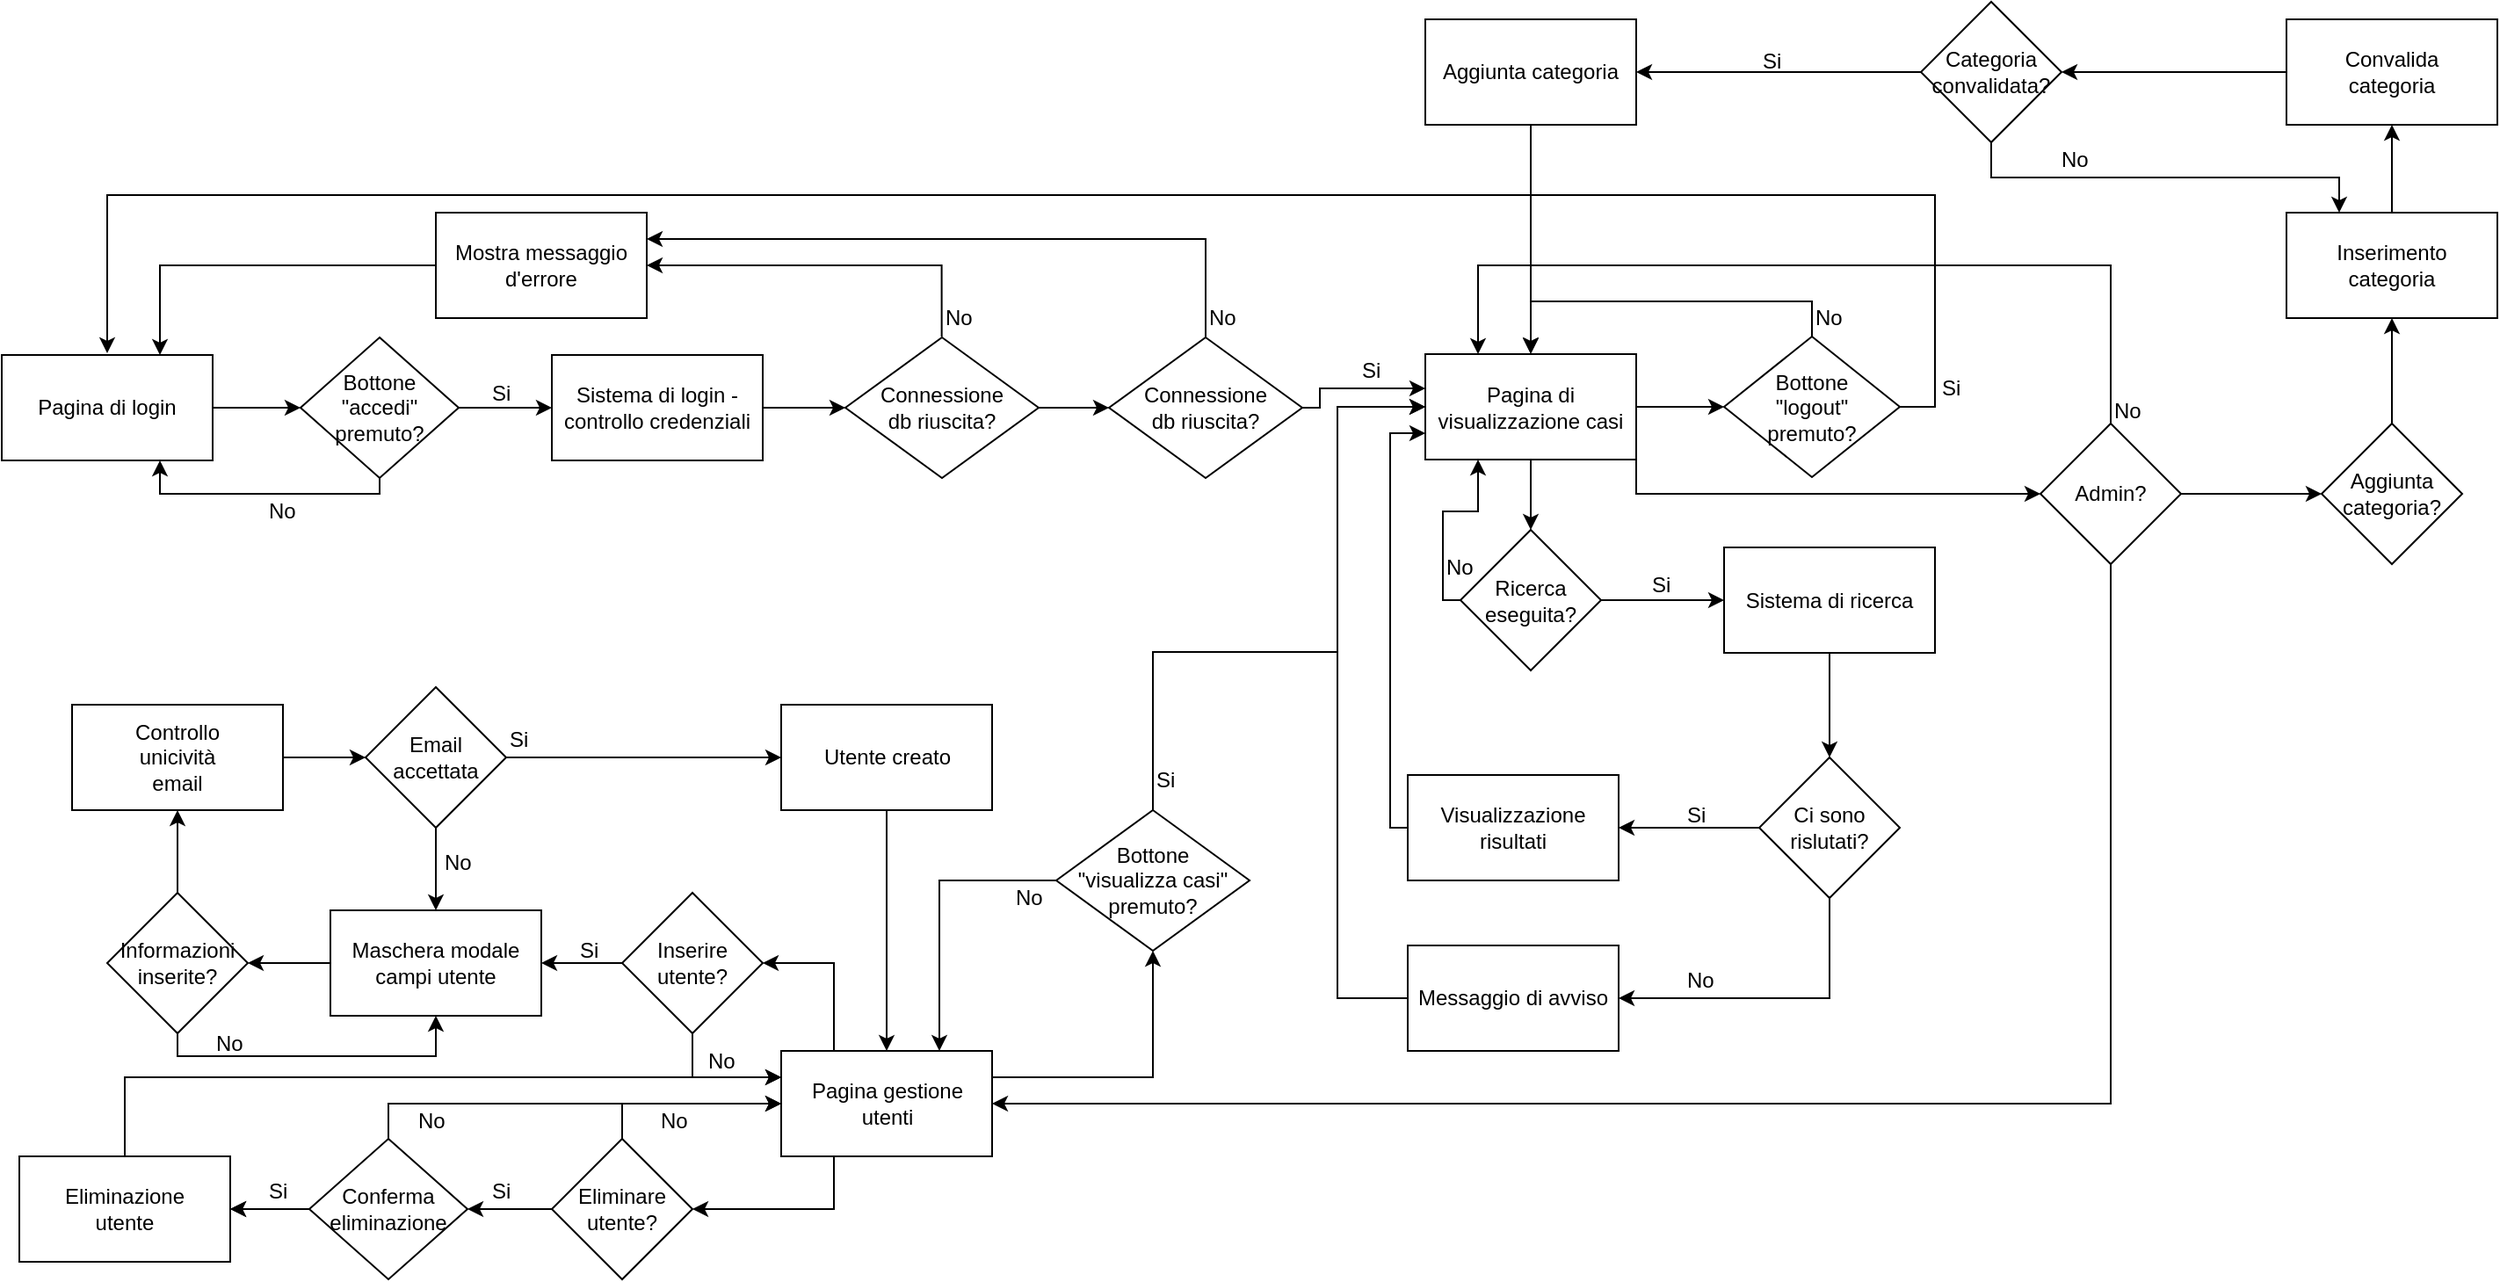 <mxfile pages="1" version="11.2.5" type="device"><diagram id="zyPT1WrspqYedzCWC7mj" name="Page-1"><mxGraphModel dx="2076" dy="2211" grid="1" gridSize="10" guides="1" tooltips="1" connect="1" arrows="1" fold="1" page="1" pageScale="1" pageWidth="827" pageHeight="1169" math="0" shadow="0"><root><mxCell id="0"/><mxCell id="1" parent="0"/><mxCell id="T8X2e3TbCQOORuQ3KGmO-3" value="" style="edgeStyle=orthogonalEdgeStyle;rounded=0;orthogonalLoop=1;jettySize=auto;html=1;" parent="1" source="T8X2e3TbCQOORuQ3KGmO-1" target="T8X2e3TbCQOORuQ3KGmO-2" edge="1"><mxGeometry relative="1" as="geometry"/></mxCell><mxCell id="T8X2e3TbCQOORuQ3KGmO-1" value="Pagina di login" style="rounded=0;whiteSpace=wrap;html=1;" parent="1" vertex="1"><mxGeometry x="40" y="71" width="120" height="60" as="geometry"/></mxCell><mxCell id="z0GpdHKqTuZ-becWu_xw-28" value="" style="edgeStyle=orthogonalEdgeStyle;rounded=0;orthogonalLoop=1;jettySize=auto;html=1;" parent="1" source="T8X2e3TbCQOORuQ3KGmO-2" target="z0GpdHKqTuZ-becWu_xw-27" edge="1"><mxGeometry relative="1" as="geometry"/></mxCell><mxCell id="z0GpdHKqTuZ-becWu_xw-34" style="edgeStyle=orthogonalEdgeStyle;rounded=0;orthogonalLoop=1;jettySize=auto;html=1;entryX=0.75;entryY=1;entryDx=0;entryDy=0;" parent="1" source="T8X2e3TbCQOORuQ3KGmO-2" target="T8X2e3TbCQOORuQ3KGmO-1" edge="1"><mxGeometry relative="1" as="geometry"><Array as="points"><mxPoint x="255" y="150"/><mxPoint x="130" y="150"/></Array></mxGeometry></mxCell><mxCell id="T8X2e3TbCQOORuQ3KGmO-2" value="&lt;div&gt;Bottone&lt;/div&gt;&lt;div&gt;&quot;accedi&quot;&lt;/div&gt;&lt;div&gt;premuto?&lt;br&gt;&lt;/div&gt;" style="rhombus;whiteSpace=wrap;html=1;" parent="1" vertex="1"><mxGeometry x="210" y="61" width="90" height="80" as="geometry"/></mxCell><mxCell id="T8X2e3TbCQOORuQ3KGmO-5" value="No" style="text;html=1;resizable=0;points=[];autosize=1;align=left;verticalAlign=top;spacingTop=-4;" parent="1" vertex="1"><mxGeometry x="190" y="150" width="30" height="20" as="geometry"/></mxCell><mxCell id="T8X2e3TbCQOORuQ3KGmO-10" value="" style="edgeStyle=orthogonalEdgeStyle;rounded=0;orthogonalLoop=1;jettySize=auto;html=1;" parent="1" source="T8X2e3TbCQOORuQ3KGmO-6" target="T8X2e3TbCQOORuQ3KGmO-9" edge="1"><mxGeometry relative="1" as="geometry"/></mxCell><mxCell id="z0GpdHKqTuZ-becWu_xw-3" value="" style="edgeStyle=orthogonalEdgeStyle;rounded=0;orthogonalLoop=1;jettySize=auto;html=1;" parent="1" source="T8X2e3TbCQOORuQ3KGmO-6" target="z0GpdHKqTuZ-becWu_xw-1" edge="1"><mxGeometry relative="1" as="geometry"/></mxCell><mxCell id="KCRCxHbyPglpv0YoU93j-2" style="edgeStyle=orthogonalEdgeStyle;rounded=0;orthogonalLoop=1;jettySize=auto;html=1;exitX=1;exitY=0.75;exitDx=0;exitDy=0;entryX=0;entryY=0.5;entryDx=0;entryDy=0;" edge="1" parent="1" source="T8X2e3TbCQOORuQ3KGmO-6" target="KCRCxHbyPglpv0YoU93j-1"><mxGeometry relative="1" as="geometry"><Array as="points"><mxPoint x="970" y="150"/></Array></mxGeometry></mxCell><mxCell id="T8X2e3TbCQOORuQ3KGmO-6" value="Pagina di visualizzazione casi" style="rounded=0;whiteSpace=wrap;html=1;" parent="1" vertex="1"><mxGeometry x="850" y="70.5" width="120" height="60" as="geometry"/></mxCell><mxCell id="T8X2e3TbCQOORuQ3KGmO-8" value="Si" style="text;html=1;resizable=0;points=[];autosize=1;align=left;verticalAlign=top;spacingTop=-4;" parent="1" vertex="1"><mxGeometry x="812" y="70" width="30" height="20" as="geometry"/></mxCell><mxCell id="T8X2e3TbCQOORuQ3KGmO-12" style="edgeStyle=orthogonalEdgeStyle;rounded=0;orthogonalLoop=1;jettySize=auto;html=1;exitX=1;exitY=0.5;exitDx=0;exitDy=0;" parent="1" source="T8X2e3TbCQOORuQ3KGmO-9" edge="1"><mxGeometry relative="1" as="geometry"><mxPoint x="100" y="70" as="targetPoint"/><mxPoint x="630" y="40" as="sourcePoint"/><Array as="points"><mxPoint x="1140" y="101"/><mxPoint x="1140" y="-20"/><mxPoint x="100" y="-20"/></Array></mxGeometry></mxCell><mxCell id="T8X2e3TbCQOORuQ3KGmO-14" style="edgeStyle=orthogonalEdgeStyle;rounded=0;orthogonalLoop=1;jettySize=auto;html=1;exitX=0.5;exitY=0;exitDx=0;exitDy=0;entryX=0.5;entryY=0;entryDx=0;entryDy=0;" parent="1" source="T8X2e3TbCQOORuQ3KGmO-9" target="T8X2e3TbCQOORuQ3KGmO-6" edge="1"><mxGeometry relative="1" as="geometry"/></mxCell><mxCell id="T8X2e3TbCQOORuQ3KGmO-9" value="&lt;div&gt;Bottone &lt;br&gt;&lt;/div&gt;&lt;div&gt;&quot;logout&quot; &lt;br&gt;&lt;/div&gt;&lt;div&gt;premuto?&lt;/div&gt;" style="rhombus;whiteSpace=wrap;html=1;" parent="1" vertex="1"><mxGeometry x="1020" y="60.5" width="100" height="80" as="geometry"/></mxCell><mxCell id="T8X2e3TbCQOORuQ3KGmO-13" value="Si" style="text;html=1;resizable=0;points=[];autosize=1;align=left;verticalAlign=top;spacingTop=-4;" parent="1" vertex="1"><mxGeometry x="1142" y="80" width="30" height="20" as="geometry"/></mxCell><mxCell id="T8X2e3TbCQOORuQ3KGmO-15" value="No" style="text;html=1;resizable=0;points=[];autosize=1;align=left;verticalAlign=top;spacingTop=-4;" parent="1" vertex="1"><mxGeometry x="1070" y="40" width="30" height="20" as="geometry"/></mxCell><mxCell id="z0GpdHKqTuZ-becWu_xw-5" value="" style="edgeStyle=orthogonalEdgeStyle;rounded=0;orthogonalLoop=1;jettySize=auto;html=1;" parent="1" source="z0GpdHKqTuZ-becWu_xw-1" target="z0GpdHKqTuZ-becWu_xw-4" edge="1"><mxGeometry relative="1" as="geometry"/></mxCell><mxCell id="z0GpdHKqTuZ-becWu_xw-7" style="edgeStyle=orthogonalEdgeStyle;rounded=0;orthogonalLoop=1;jettySize=auto;html=1;exitX=0;exitY=0.5;exitDx=0;exitDy=0;entryX=0.25;entryY=1;entryDx=0;entryDy=0;" parent="1" source="z0GpdHKqTuZ-becWu_xw-1" target="T8X2e3TbCQOORuQ3KGmO-6" edge="1"><mxGeometry relative="1" as="geometry"><Array as="points"><mxPoint x="860" y="211"/><mxPoint x="860" y="160"/><mxPoint x="880" y="160"/></Array></mxGeometry></mxCell><mxCell id="z0GpdHKqTuZ-becWu_xw-1" value="Ricerca eseguita?" style="rhombus;whiteSpace=wrap;html=1;" parent="1" vertex="1"><mxGeometry x="870" y="170.5" width="80" height="80" as="geometry"/></mxCell><mxCell id="z0GpdHKqTuZ-becWu_xw-45" value="" style="edgeStyle=orthogonalEdgeStyle;rounded=0;orthogonalLoop=1;jettySize=auto;html=1;" parent="1" source="z0GpdHKqTuZ-becWu_xw-4" target="z0GpdHKqTuZ-becWu_xw-44" edge="1"><mxGeometry relative="1" as="geometry"/></mxCell><mxCell id="z0GpdHKqTuZ-becWu_xw-4" value="Sistema di ricerca" style="rounded=0;whiteSpace=wrap;html=1;" parent="1" vertex="1"><mxGeometry x="1020" y="180.5" width="120" height="60" as="geometry"/></mxCell><mxCell id="z0GpdHKqTuZ-becWu_xw-8" value="No" style="text;html=1;resizable=0;points=[];autosize=1;align=left;verticalAlign=top;spacingTop=-4;" parent="1" vertex="1"><mxGeometry x="860" y="181.5" width="30" height="20" as="geometry"/></mxCell><mxCell id="z0GpdHKqTuZ-becWu_xw-9" value="&lt;div&gt;Si&lt;/div&gt;&lt;div&gt;&lt;br&gt;&lt;/div&gt;" style="text;html=1;resizable=0;points=[];autosize=1;align=left;verticalAlign=top;spacingTop=-4;" parent="1" vertex="1"><mxGeometry x="977" y="191.5" width="30" height="30" as="geometry"/></mxCell><mxCell id="z0GpdHKqTuZ-becWu_xw-31" value="" style="edgeStyle=orthogonalEdgeStyle;rounded=0;orthogonalLoop=1;jettySize=auto;html=1;" parent="1" source="z0GpdHKqTuZ-becWu_xw-27" target="z0GpdHKqTuZ-becWu_xw-30" edge="1"><mxGeometry relative="1" as="geometry"/></mxCell><mxCell id="z0GpdHKqTuZ-becWu_xw-27" value="Sistema di login - controllo credenziali" style="rounded=0;whiteSpace=wrap;html=1;" parent="1" vertex="1"><mxGeometry x="353" y="71" width="120" height="60" as="geometry"/></mxCell><mxCell id="z0GpdHKqTuZ-becWu_xw-29" value="Si" style="text;html=1;resizable=0;points=[];autosize=1;align=left;verticalAlign=top;spacingTop=-4;" parent="1" vertex="1"><mxGeometry x="317" y="83" width="30" height="20" as="geometry"/></mxCell><mxCell id="z0GpdHKqTuZ-becWu_xw-33" style="edgeStyle=orthogonalEdgeStyle;rounded=0;orthogonalLoop=1;jettySize=auto;html=1;entryX=1;entryY=0.5;entryDx=0;entryDy=0;" parent="1" target="z0GpdHKqTuZ-becWu_xw-36" edge="1"><mxGeometry relative="1" as="geometry"><mxPoint x="405.667" y="19.833" as="targetPoint"/><mxPoint x="574.833" y="60.47" as="sourcePoint"/><Array as="points"><mxPoint x="575" y="20"/></Array></mxGeometry></mxCell><mxCell id="z0GpdHKqTuZ-becWu_xw-40" value="" style="edgeStyle=orthogonalEdgeStyle;rounded=0;orthogonalLoop=1;jettySize=auto;html=1;" parent="1" source="z0GpdHKqTuZ-becWu_xw-30" target="z0GpdHKqTuZ-becWu_xw-39" edge="1"><mxGeometry relative="1" as="geometry"/></mxCell><mxCell id="z0GpdHKqTuZ-becWu_xw-30" value="&lt;div&gt;Connessione&lt;/div&gt;&lt;div&gt;db riuscita?&lt;br&gt;&lt;/div&gt;" style="rhombus;whiteSpace=wrap;html=1;" parent="1" vertex="1"><mxGeometry x="520" y="61" width="110" height="80" as="geometry"/></mxCell><mxCell id="z0GpdHKqTuZ-becWu_xw-35" value="No" style="text;html=1;resizable=0;points=[];autosize=1;align=left;verticalAlign=top;spacingTop=-4;" parent="1" vertex="1"><mxGeometry x="575" y="40" width="30" height="20" as="geometry"/></mxCell><mxCell id="z0GpdHKqTuZ-becWu_xw-37" style="edgeStyle=orthogonalEdgeStyle;rounded=0;orthogonalLoop=1;jettySize=auto;html=1;entryX=0.75;entryY=0;entryDx=0;entryDy=0;" parent="1" source="z0GpdHKqTuZ-becWu_xw-36" target="T8X2e3TbCQOORuQ3KGmO-1" edge="1"><mxGeometry relative="1" as="geometry"/></mxCell><mxCell id="z0GpdHKqTuZ-becWu_xw-36" value="Mostra messaggio d'errore" style="rounded=0;whiteSpace=wrap;html=1;" parent="1" vertex="1"><mxGeometry x="287" y="-10" width="120" height="60" as="geometry"/></mxCell><mxCell id="z0GpdHKqTuZ-becWu_xw-41" style="edgeStyle=orthogonalEdgeStyle;rounded=0;orthogonalLoop=1;jettySize=auto;html=1;entryX=1;entryY=0.25;entryDx=0;entryDy=0;" parent="1" source="z0GpdHKqTuZ-becWu_xw-39" target="z0GpdHKqTuZ-becWu_xw-36" edge="1"><mxGeometry relative="1" as="geometry"><Array as="points"><mxPoint x="725" y="5"/></Array></mxGeometry></mxCell><mxCell id="z0GpdHKqTuZ-becWu_xw-43" value="" style="edgeStyle=orthogonalEdgeStyle;rounded=0;orthogonalLoop=1;jettySize=auto;html=1;" parent="1" source="z0GpdHKqTuZ-becWu_xw-39" target="T8X2e3TbCQOORuQ3KGmO-6" edge="1"><mxGeometry relative="1" as="geometry"><Array as="points"><mxPoint x="790" y="101"/><mxPoint x="790" y="90"/></Array></mxGeometry></mxCell><mxCell id="z0GpdHKqTuZ-becWu_xw-39" value="&lt;div&gt;Connessione&lt;/div&gt;&lt;div&gt;db riuscita?&lt;br&gt;&lt;/div&gt;" style="rhombus;whiteSpace=wrap;html=1;" parent="1" vertex="1"><mxGeometry x="670" y="61" width="110" height="80" as="geometry"/></mxCell><mxCell id="z0GpdHKqTuZ-becWu_xw-42" value="No" style="text;html=1;resizable=0;points=[];autosize=1;align=left;verticalAlign=top;spacingTop=-4;" parent="1" vertex="1"><mxGeometry x="725" y="40" width="30" height="20" as="geometry"/></mxCell><mxCell id="z0GpdHKqTuZ-becWu_xw-46" style="edgeStyle=orthogonalEdgeStyle;rounded=0;orthogonalLoop=1;jettySize=auto;html=1;" parent="1" source="z0GpdHKqTuZ-becWu_xw-44" target="z0GpdHKqTuZ-becWu_xw-47" edge="1"><mxGeometry relative="1" as="geometry"><mxPoint x="890" y="340" as="targetPoint"/></mxGeometry></mxCell><mxCell id="z0GpdHKqTuZ-becWu_xw-57" style="edgeStyle=orthogonalEdgeStyle;rounded=0;orthogonalLoop=1;jettySize=auto;html=1;entryX=1;entryY=0.5;entryDx=0;entryDy=0;" parent="1" source="z0GpdHKqTuZ-becWu_xw-44" target="z0GpdHKqTuZ-becWu_xw-56" edge="1"><mxGeometry relative="1" as="geometry"><Array as="points"><mxPoint x="1080" y="437"/></Array></mxGeometry></mxCell><mxCell id="z0GpdHKqTuZ-becWu_xw-44" value="Ci sono rislutati?" style="rhombus;whiteSpace=wrap;html=1;" parent="1" vertex="1"><mxGeometry x="1040" y="300" width="80" height="80" as="geometry"/></mxCell><mxCell id="z0GpdHKqTuZ-becWu_xw-59" style="edgeStyle=orthogonalEdgeStyle;rounded=0;orthogonalLoop=1;jettySize=auto;html=1;entryX=0;entryY=0.75;entryDx=0;entryDy=0;" parent="1" source="z0GpdHKqTuZ-becWu_xw-47" target="T8X2e3TbCQOORuQ3KGmO-6" edge="1"><mxGeometry relative="1" as="geometry"><Array as="points"><mxPoint x="830" y="340"/><mxPoint x="830" y="116"/></Array></mxGeometry></mxCell><mxCell id="z0GpdHKqTuZ-becWu_xw-47" value="Visualizzazione risultati" style="rounded=0;whiteSpace=wrap;html=1;" parent="1" vertex="1"><mxGeometry x="840" y="310" width="120" height="60" as="geometry"/></mxCell><mxCell id="z0GpdHKqTuZ-becWu_xw-51" value="Si" style="text;html=1;resizable=0;points=[];autosize=1;align=left;verticalAlign=top;spacingTop=-4;" parent="1" vertex="1"><mxGeometry x="997" y="323" width="30" height="20" as="geometry"/></mxCell><mxCell id="z0GpdHKqTuZ-becWu_xw-55" value="No" style="text;html=1;resizable=0;points=[];autosize=1;align=left;verticalAlign=top;spacingTop=-4;" parent="1" vertex="1"><mxGeometry x="997" y="417" width="30" height="20" as="geometry"/></mxCell><mxCell id="z0GpdHKqTuZ-becWu_xw-58" style="edgeStyle=orthogonalEdgeStyle;rounded=0;orthogonalLoop=1;jettySize=auto;html=1;entryX=0;entryY=0.5;entryDx=0;entryDy=0;" parent="1" source="z0GpdHKqTuZ-becWu_xw-56" target="T8X2e3TbCQOORuQ3KGmO-6" edge="1"><mxGeometry relative="1" as="geometry"><Array as="points"><mxPoint x="800" y="437"/><mxPoint x="800" y="101"/></Array></mxGeometry></mxCell><mxCell id="z0GpdHKqTuZ-becWu_xw-56" value="Messaggio di avviso" style="rounded=0;whiteSpace=wrap;html=1;" parent="1" vertex="1"><mxGeometry x="840" y="407" width="120" height="60" as="geometry"/></mxCell><mxCell id="KCRCxHbyPglpv0YoU93j-3" style="edgeStyle=orthogonalEdgeStyle;rounded=0;orthogonalLoop=1;jettySize=auto;html=1;exitX=0.5;exitY=0;exitDx=0;exitDy=0;entryX=0.25;entryY=0;entryDx=0;entryDy=0;" edge="1" parent="1" source="KCRCxHbyPglpv0YoU93j-1" target="T8X2e3TbCQOORuQ3KGmO-6"><mxGeometry relative="1" as="geometry"><Array as="points"><mxPoint x="1240" y="20"/><mxPoint x="880" y="20"/></Array></mxGeometry></mxCell><mxCell id="KCRCxHbyPglpv0YoU93j-17" style="edgeStyle=orthogonalEdgeStyle;rounded=0;orthogonalLoop=1;jettySize=auto;html=1;exitX=0.5;exitY=1;exitDx=0;exitDy=0;entryX=1;entryY=0.5;entryDx=0;entryDy=0;" edge="1" parent="1" source="KCRCxHbyPglpv0YoU93j-1" target="KCRCxHbyPglpv0YoU93j-5"><mxGeometry relative="1" as="geometry"/></mxCell><mxCell id="KCRCxHbyPglpv0YoU93j-71" value="" style="edgeStyle=orthogonalEdgeStyle;rounded=0;orthogonalLoop=1;jettySize=auto;html=1;" edge="1" parent="1" source="KCRCxHbyPglpv0YoU93j-1" target="KCRCxHbyPglpv0YoU93j-70"><mxGeometry relative="1" as="geometry"/></mxCell><mxCell id="KCRCxHbyPglpv0YoU93j-1" value="Admin?" style="rhombus;whiteSpace=wrap;html=1;" vertex="1" parent="1"><mxGeometry x="1200" y="110" width="80" height="80" as="geometry"/></mxCell><mxCell id="KCRCxHbyPglpv0YoU93j-73" style="edgeStyle=orthogonalEdgeStyle;rounded=0;orthogonalLoop=1;jettySize=auto;html=1;exitX=0.5;exitY=0;exitDx=0;exitDy=0;entryX=0.5;entryY=1;entryDx=0;entryDy=0;" edge="1" parent="1" source="KCRCxHbyPglpv0YoU93j-70" target="KCRCxHbyPglpv0YoU93j-72"><mxGeometry relative="1" as="geometry"/></mxCell><mxCell id="KCRCxHbyPglpv0YoU93j-70" value="Aggiunta categoria?" style="rhombus;whiteSpace=wrap;html=1;" vertex="1" parent="1"><mxGeometry x="1360" y="110" width="80" height="80" as="geometry"/></mxCell><mxCell id="KCRCxHbyPglpv0YoU93j-4" value="No" style="text;html=1;resizable=0;points=[];autosize=1;align=left;verticalAlign=top;spacingTop=-4;" vertex="1" parent="1"><mxGeometry x="1240" y="93" width="30" height="20" as="geometry"/></mxCell><mxCell id="KCRCxHbyPglpv0YoU93j-11" style="edgeStyle=orthogonalEdgeStyle;rounded=0;orthogonalLoop=1;jettySize=auto;html=1;exitX=0.25;exitY=1;exitDx=0;exitDy=0;" edge="1" parent="1" source="KCRCxHbyPglpv0YoU93j-5" target="KCRCxHbyPglpv0YoU93j-10"><mxGeometry relative="1" as="geometry"/></mxCell><mxCell id="KCRCxHbyPglpv0YoU93j-35" style="edgeStyle=orthogonalEdgeStyle;rounded=0;orthogonalLoop=1;jettySize=auto;html=1;exitX=0.25;exitY=0;exitDx=0;exitDy=0;entryX=1;entryY=0.5;entryDx=0;entryDy=0;" edge="1" parent="1" source="KCRCxHbyPglpv0YoU93j-5" target="KCRCxHbyPglpv0YoU93j-34"><mxGeometry relative="1" as="geometry"/></mxCell><mxCell id="KCRCxHbyPglpv0YoU93j-65" style="edgeStyle=orthogonalEdgeStyle;rounded=0;orthogonalLoop=1;jettySize=auto;html=1;exitX=1;exitY=0.25;exitDx=0;exitDy=0;entryX=0.5;entryY=1;entryDx=0;entryDy=0;" edge="1" parent="1" source="KCRCxHbyPglpv0YoU93j-5" target="KCRCxHbyPglpv0YoU93j-60"><mxGeometry relative="1" as="geometry"/></mxCell><mxCell id="KCRCxHbyPglpv0YoU93j-5" value="&lt;div&gt;Pagina gestione &lt;br&gt;&lt;/div&gt;&lt;div&gt;utenti&lt;/div&gt;" style="rounded=0;whiteSpace=wrap;html=1;" vertex="1" parent="1"><mxGeometry x="483.5" y="467" width="120" height="60" as="geometry"/></mxCell><mxCell id="KCRCxHbyPglpv0YoU93j-18" style="edgeStyle=orthogonalEdgeStyle;rounded=0;orthogonalLoop=1;jettySize=auto;html=1;exitX=0.5;exitY=0;exitDx=0;exitDy=0;entryX=0;entryY=0.5;entryDx=0;entryDy=0;" edge="1" parent="1" source="KCRCxHbyPglpv0YoU93j-10" target="KCRCxHbyPglpv0YoU93j-5"><mxGeometry relative="1" as="geometry"/></mxCell><mxCell id="KCRCxHbyPglpv0YoU93j-22" value="" style="edgeStyle=orthogonalEdgeStyle;rounded=0;orthogonalLoop=1;jettySize=auto;html=1;" edge="1" parent="1" source="KCRCxHbyPglpv0YoU93j-10" target="KCRCxHbyPglpv0YoU93j-21"><mxGeometry relative="1" as="geometry"/></mxCell><mxCell id="KCRCxHbyPglpv0YoU93j-10" value="&lt;div&gt;Eliminare&lt;/div&gt;&lt;div&gt;utente?&lt;br&gt;&lt;/div&gt;" style="rhombus;whiteSpace=wrap;html=1;" vertex="1" parent="1"><mxGeometry x="353" y="517" width="80" height="80" as="geometry"/></mxCell><mxCell id="KCRCxHbyPglpv0YoU93j-14" value="No" style="text;html=1;resizable=0;points=[];autosize=1;align=left;verticalAlign=top;spacingTop=-4;" vertex="1" parent="1"><mxGeometry x="413" y="497" width="30" height="20" as="geometry"/></mxCell><mxCell id="KCRCxHbyPglpv0YoU93j-27" style="edgeStyle=orthogonalEdgeStyle;rounded=0;orthogonalLoop=1;jettySize=auto;html=1;exitX=0.5;exitY=0;exitDx=0;exitDy=0;" edge="1" parent="1" source="KCRCxHbyPglpv0YoU93j-21" target="KCRCxHbyPglpv0YoU93j-5"><mxGeometry relative="1" as="geometry"><mxPoint x="430" y="478" as="targetPoint"/><Array as="points"><mxPoint x="260" y="497"/></Array></mxGeometry></mxCell><mxCell id="KCRCxHbyPglpv0YoU93j-30" value="" style="edgeStyle=orthogonalEdgeStyle;rounded=0;orthogonalLoop=1;jettySize=auto;html=1;" edge="1" parent="1" source="KCRCxHbyPglpv0YoU93j-21" target="KCRCxHbyPglpv0YoU93j-29"><mxGeometry relative="1" as="geometry"/></mxCell><mxCell id="KCRCxHbyPglpv0YoU93j-31" value="" style="edgeStyle=orthogonalEdgeStyle;rounded=0;orthogonalLoop=1;jettySize=auto;html=1;" edge="1" parent="1" source="KCRCxHbyPglpv0YoU93j-21" target="KCRCxHbyPglpv0YoU93j-29"><mxGeometry relative="1" as="geometry"/></mxCell><mxCell id="KCRCxHbyPglpv0YoU93j-21" value="&lt;div&gt;Conferma&lt;/div&gt;&lt;div&gt;eliminazione&lt;br&gt;&lt;/div&gt;" style="rhombus;whiteSpace=wrap;html=1;" vertex="1" parent="1"><mxGeometry x="215" y="517" width="90" height="80" as="geometry"/></mxCell><mxCell id="KCRCxHbyPglpv0YoU93j-23" value="Si" style="text;html=1;resizable=0;points=[];autosize=1;align=left;verticalAlign=top;spacingTop=-4;" vertex="1" parent="1"><mxGeometry x="317" y="537" width="30" height="20" as="geometry"/></mxCell><mxCell id="KCRCxHbyPglpv0YoU93j-28" value="No" style="text;html=1;resizable=0;points=[];autosize=1;align=left;verticalAlign=top;spacingTop=-4;" vertex="1" parent="1"><mxGeometry x="275" y="497" width="30" height="20" as="geometry"/></mxCell><mxCell id="KCRCxHbyPglpv0YoU93j-33" style="edgeStyle=orthogonalEdgeStyle;rounded=0;orthogonalLoop=1;jettySize=auto;html=1;entryX=0;entryY=0.25;entryDx=0;entryDy=0;" edge="1" parent="1" source="KCRCxHbyPglpv0YoU93j-29" target="KCRCxHbyPglpv0YoU93j-5"><mxGeometry relative="1" as="geometry"><Array as="points"><mxPoint x="110" y="482"/></Array></mxGeometry></mxCell><mxCell id="KCRCxHbyPglpv0YoU93j-29" value="&lt;div&gt;Eliminazione &lt;br&gt;&lt;/div&gt;&lt;div&gt;utente&lt;br&gt;&lt;/div&gt;" style="rounded=0;whiteSpace=wrap;html=1;" vertex="1" parent="1"><mxGeometry x="50" y="527" width="120" height="60" as="geometry"/></mxCell><mxCell id="KCRCxHbyPglpv0YoU93j-32" value="Si" style="text;html=1;resizable=0;points=[];autosize=1;align=left;verticalAlign=top;spacingTop=-4;direction=south;" vertex="1" parent="1"><mxGeometry x="190" y="537" width="20" height="30" as="geometry"/></mxCell><mxCell id="KCRCxHbyPglpv0YoU93j-37" style="edgeStyle=orthogonalEdgeStyle;rounded=0;orthogonalLoop=1;jettySize=auto;html=1;exitX=0.5;exitY=1;exitDx=0;exitDy=0;entryX=0;entryY=0.25;entryDx=0;entryDy=0;" edge="1" parent="1" source="KCRCxHbyPglpv0YoU93j-34" target="KCRCxHbyPglpv0YoU93j-5"><mxGeometry relative="1" as="geometry"/></mxCell><mxCell id="KCRCxHbyPglpv0YoU93j-40" value="" style="edgeStyle=orthogonalEdgeStyle;rounded=0;orthogonalLoop=1;jettySize=auto;html=1;" edge="1" parent="1" source="KCRCxHbyPglpv0YoU93j-34" target="KCRCxHbyPglpv0YoU93j-39"><mxGeometry relative="1" as="geometry"/></mxCell><mxCell id="KCRCxHbyPglpv0YoU93j-34" value="Inserire utente?" style="rhombus;whiteSpace=wrap;html=1;" vertex="1" parent="1"><mxGeometry x="393" y="377" width="80" height="80" as="geometry"/></mxCell><mxCell id="KCRCxHbyPglpv0YoU93j-38" value="No" style="text;html=1;resizable=0;points=[];autosize=1;align=left;verticalAlign=top;spacingTop=-4;" vertex="1" parent="1"><mxGeometry x="440" y="463" width="30" height="20" as="geometry"/></mxCell><mxCell id="KCRCxHbyPglpv0YoU93j-44" value="" style="edgeStyle=orthogonalEdgeStyle;rounded=0;orthogonalLoop=1;jettySize=auto;html=1;" edge="1" parent="1" source="KCRCxHbyPglpv0YoU93j-39" target="KCRCxHbyPglpv0YoU93j-43"><mxGeometry relative="1" as="geometry"/></mxCell><mxCell id="KCRCxHbyPglpv0YoU93j-39" value="Maschera modale campi utente" style="rounded=0;whiteSpace=wrap;html=1;" vertex="1" parent="1"><mxGeometry x="227" y="387" width="120" height="60" as="geometry"/></mxCell><mxCell id="KCRCxHbyPglpv0YoU93j-41" value="Si" style="text;html=1;resizable=0;points=[];autosize=1;align=left;verticalAlign=top;spacingTop=-4;" vertex="1" parent="1"><mxGeometry x="367" y="400" width="30" height="20" as="geometry"/></mxCell><mxCell id="KCRCxHbyPglpv0YoU93j-45" style="edgeStyle=orthogonalEdgeStyle;rounded=0;orthogonalLoop=1;jettySize=auto;html=1;exitX=0.5;exitY=1;exitDx=0;exitDy=0;entryX=0.5;entryY=1;entryDx=0;entryDy=0;" edge="1" parent="1" source="KCRCxHbyPglpv0YoU93j-43" target="KCRCxHbyPglpv0YoU93j-39"><mxGeometry relative="1" as="geometry"><Array as="points"><mxPoint x="140" y="470"/><mxPoint x="287" y="470"/></Array></mxGeometry></mxCell><mxCell id="KCRCxHbyPglpv0YoU93j-48" value="" style="edgeStyle=orthogonalEdgeStyle;rounded=0;orthogonalLoop=1;jettySize=auto;html=1;" edge="1" parent="1" source="KCRCxHbyPglpv0YoU93j-43" target="KCRCxHbyPglpv0YoU93j-47"><mxGeometry relative="1" as="geometry"/></mxCell><mxCell id="KCRCxHbyPglpv0YoU93j-43" value="&lt;div&gt;Informazioni&lt;/div&gt;&lt;div&gt;inserite?&lt;br&gt;&lt;/div&gt;" style="rhombus;whiteSpace=wrap;html=1;" vertex="1" parent="1"><mxGeometry x="100" y="377" width="80" height="80" as="geometry"/></mxCell><mxCell id="KCRCxHbyPglpv0YoU93j-46" value="No" style="text;html=1;resizable=0;points=[];autosize=1;align=left;verticalAlign=top;spacingTop=-4;" vertex="1" parent="1"><mxGeometry x="160" y="453" width="30" height="20" as="geometry"/></mxCell><mxCell id="KCRCxHbyPglpv0YoU93j-51" value="" style="edgeStyle=orthogonalEdgeStyle;rounded=0;orthogonalLoop=1;jettySize=auto;html=1;" edge="1" parent="1" source="KCRCxHbyPglpv0YoU93j-47" target="KCRCxHbyPglpv0YoU93j-50"><mxGeometry relative="1" as="geometry"/></mxCell><mxCell id="KCRCxHbyPglpv0YoU93j-47" value="&lt;div&gt;Controllo&lt;/div&gt;&lt;div&gt;unicività&lt;/div&gt;&lt;div&gt;email&lt;br&gt;&lt;/div&gt;" style="rounded=0;whiteSpace=wrap;html=1;" vertex="1" parent="1"><mxGeometry x="80" y="270" width="120" height="60" as="geometry"/></mxCell><mxCell id="KCRCxHbyPglpv0YoU93j-52" value="" style="edgeStyle=orthogonalEdgeStyle;rounded=0;orthogonalLoop=1;jettySize=auto;html=1;" edge="1" parent="1" source="KCRCxHbyPglpv0YoU93j-50" target="KCRCxHbyPglpv0YoU93j-39"><mxGeometry relative="1" as="geometry"/></mxCell><mxCell id="KCRCxHbyPglpv0YoU93j-54" style="edgeStyle=orthogonalEdgeStyle;rounded=0;orthogonalLoop=1;jettySize=auto;html=1;exitX=1;exitY=0.5;exitDx=0;exitDy=0;entryX=0;entryY=0.5;entryDx=0;entryDy=0;" edge="1" parent="1" source="KCRCxHbyPglpv0YoU93j-50" target="KCRCxHbyPglpv0YoU93j-55"><mxGeometry relative="1" as="geometry"><mxPoint x="460" y="300.353" as="targetPoint"/></mxGeometry></mxCell><mxCell id="KCRCxHbyPglpv0YoU93j-50" value="&lt;div&gt;Email&lt;/div&gt;&lt;div&gt;accettata&lt;br&gt;&lt;/div&gt;" style="rhombus;whiteSpace=wrap;html=1;" vertex="1" parent="1"><mxGeometry x="247" y="260" width="80" height="80" as="geometry"/></mxCell><mxCell id="KCRCxHbyPglpv0YoU93j-53" value="No" style="text;html=1;resizable=0;points=[];autosize=1;align=left;verticalAlign=top;spacingTop=-4;" vertex="1" parent="1"><mxGeometry x="290" y="350" width="30" height="20" as="geometry"/></mxCell><mxCell id="KCRCxHbyPglpv0YoU93j-58" style="edgeStyle=orthogonalEdgeStyle;rounded=0;orthogonalLoop=1;jettySize=auto;html=1;entryX=0.5;entryY=0;entryDx=0;entryDy=0;" edge="1" parent="1" source="KCRCxHbyPglpv0YoU93j-55" target="KCRCxHbyPglpv0YoU93j-5"><mxGeometry relative="1" as="geometry"/></mxCell><mxCell id="KCRCxHbyPglpv0YoU93j-55" value="Utente creato" style="rounded=0;whiteSpace=wrap;html=1;" vertex="1" parent="1"><mxGeometry x="483.5" y="270" width="120" height="60" as="geometry"/></mxCell><mxCell id="KCRCxHbyPglpv0YoU93j-57" value="Si" style="text;html=1;resizable=0;points=[];autosize=1;align=left;verticalAlign=top;spacingTop=-4;" vertex="1" parent="1"><mxGeometry x="327" y="280" width="30" height="20" as="geometry"/></mxCell><mxCell id="KCRCxHbyPglpv0YoU93j-61" style="edgeStyle=orthogonalEdgeStyle;rounded=0;orthogonalLoop=1;jettySize=auto;html=1;entryX=0.75;entryY=0;entryDx=0;entryDy=0;" edge="1" parent="1" source="KCRCxHbyPglpv0YoU93j-60" target="KCRCxHbyPglpv0YoU93j-5"><mxGeometry relative="1" as="geometry"/></mxCell><mxCell id="KCRCxHbyPglpv0YoU93j-63" style="edgeStyle=orthogonalEdgeStyle;rounded=0;orthogonalLoop=1;jettySize=auto;html=1;exitX=0.5;exitY=0;exitDx=0;exitDy=0;entryX=0;entryY=0.5;entryDx=0;entryDy=0;" edge="1" parent="1" source="KCRCxHbyPglpv0YoU93j-60" target="T8X2e3TbCQOORuQ3KGmO-6"><mxGeometry relative="1" as="geometry"><Array as="points"><mxPoint x="695" y="240"/><mxPoint x="800" y="240"/><mxPoint x="800" y="100"/></Array></mxGeometry></mxCell><mxCell id="KCRCxHbyPglpv0YoU93j-60" value="&lt;div&gt;Bottone&lt;/div&gt;&lt;div&gt;&quot;visualizza casi&quot; &lt;br&gt;&lt;/div&gt;&lt;div&gt;premuto?&lt;br&gt;&lt;/div&gt;" style="rhombus;whiteSpace=wrap;html=1;" vertex="1" parent="1"><mxGeometry x="640" y="330" width="110" height="80" as="geometry"/></mxCell><mxCell id="KCRCxHbyPglpv0YoU93j-62" value="No" style="text;html=1;resizable=0;points=[];autosize=1;align=left;verticalAlign=top;spacingTop=-4;" vertex="1" parent="1"><mxGeometry x="615" y="370" width="30" height="20" as="geometry"/></mxCell><mxCell id="KCRCxHbyPglpv0YoU93j-64" value="Si" style="text;html=1;resizable=0;points=[];autosize=1;align=left;verticalAlign=top;spacingTop=-4;" vertex="1" parent="1"><mxGeometry x="695" y="303" width="30" height="20" as="geometry"/></mxCell><mxCell id="KCRCxHbyPglpv0YoU93j-79" value="" style="edgeStyle=orthogonalEdgeStyle;rounded=0;orthogonalLoop=1;jettySize=auto;html=1;" edge="1" parent="1" source="KCRCxHbyPglpv0YoU93j-72" target="KCRCxHbyPglpv0YoU93j-78"><mxGeometry relative="1" as="geometry"/></mxCell><mxCell id="KCRCxHbyPglpv0YoU93j-72" value="&lt;div&gt;Inserimento&lt;/div&gt;&lt;div&gt;categoria&lt;/div&gt;" style="rounded=0;whiteSpace=wrap;html=1;" vertex="1" parent="1"><mxGeometry x="1340" y="-10" width="120" height="60" as="geometry"/></mxCell><mxCell id="KCRCxHbyPglpv0YoU93j-80" value="" style="edgeStyle=orthogonalEdgeStyle;rounded=0;orthogonalLoop=1;jettySize=auto;html=1;" edge="1" parent="1" source="KCRCxHbyPglpv0YoU93j-78" target="KCRCxHbyPglpv0YoU93j-76"><mxGeometry relative="1" as="geometry"/></mxCell><mxCell id="KCRCxHbyPglpv0YoU93j-78" value="&lt;div&gt;Convalida&lt;/div&gt;&lt;div&gt;categoria&lt;br&gt;&lt;/div&gt;" style="rounded=0;whiteSpace=wrap;html=1;" vertex="1" parent="1"><mxGeometry x="1340" y="-120" width="120" height="60" as="geometry"/></mxCell><mxCell id="KCRCxHbyPglpv0YoU93j-86" style="edgeStyle=orthogonalEdgeStyle;rounded=0;orthogonalLoop=1;jettySize=auto;html=1;exitX=0;exitY=0.5;exitDx=0;exitDy=0;entryX=1;entryY=0.5;entryDx=0;entryDy=0;" edge="1" parent="1" source="KCRCxHbyPglpv0YoU93j-76" target="KCRCxHbyPglpv0YoU93j-83"><mxGeometry relative="1" as="geometry"/></mxCell><mxCell id="KCRCxHbyPglpv0YoU93j-89" style="edgeStyle=orthogonalEdgeStyle;rounded=0;orthogonalLoop=1;jettySize=auto;html=1;exitX=0.5;exitY=1;exitDx=0;exitDy=0;entryX=0.25;entryY=0;entryDx=0;entryDy=0;" edge="1" parent="1" source="KCRCxHbyPglpv0YoU93j-76" target="KCRCxHbyPglpv0YoU93j-72"><mxGeometry relative="1" as="geometry"/></mxCell><mxCell id="KCRCxHbyPglpv0YoU93j-76" value="&lt;div&gt;Categoria&lt;/div&gt;&lt;div&gt;convalidata?&lt;br&gt;&lt;/div&gt;" style="rhombus;whiteSpace=wrap;html=1;" vertex="1" parent="1"><mxGeometry x="1132" y="-130" width="80" height="80" as="geometry"/></mxCell><mxCell id="KCRCxHbyPglpv0YoU93j-87" style="edgeStyle=orthogonalEdgeStyle;rounded=0;orthogonalLoop=1;jettySize=auto;html=1;exitX=0.5;exitY=1;exitDx=0;exitDy=0;" edge="1" parent="1" source="KCRCxHbyPglpv0YoU93j-83"><mxGeometry relative="1" as="geometry"><mxPoint x="910" y="70" as="targetPoint"/></mxGeometry></mxCell><mxCell id="KCRCxHbyPglpv0YoU93j-83" value="Aggiunta categoria" style="rounded=0;whiteSpace=wrap;html=1;" vertex="1" parent="1"><mxGeometry x="850" y="-120" width="120" height="60" as="geometry"/></mxCell><mxCell id="KCRCxHbyPglpv0YoU93j-88" value="Si" style="text;html=1;resizable=0;points=[];autosize=1;align=left;verticalAlign=top;spacingTop=-4;" vertex="1" parent="1"><mxGeometry x="1040" y="-106" width="30" height="20" as="geometry"/></mxCell><mxCell id="KCRCxHbyPglpv0YoU93j-90" value="No" style="text;html=1;resizable=0;points=[];autosize=1;align=left;verticalAlign=top;spacingTop=-4;" vertex="1" parent="1"><mxGeometry x="1210" y="-50" width="30" height="20" as="geometry"/></mxCell></root></mxGraphModel></diagram></mxfile>